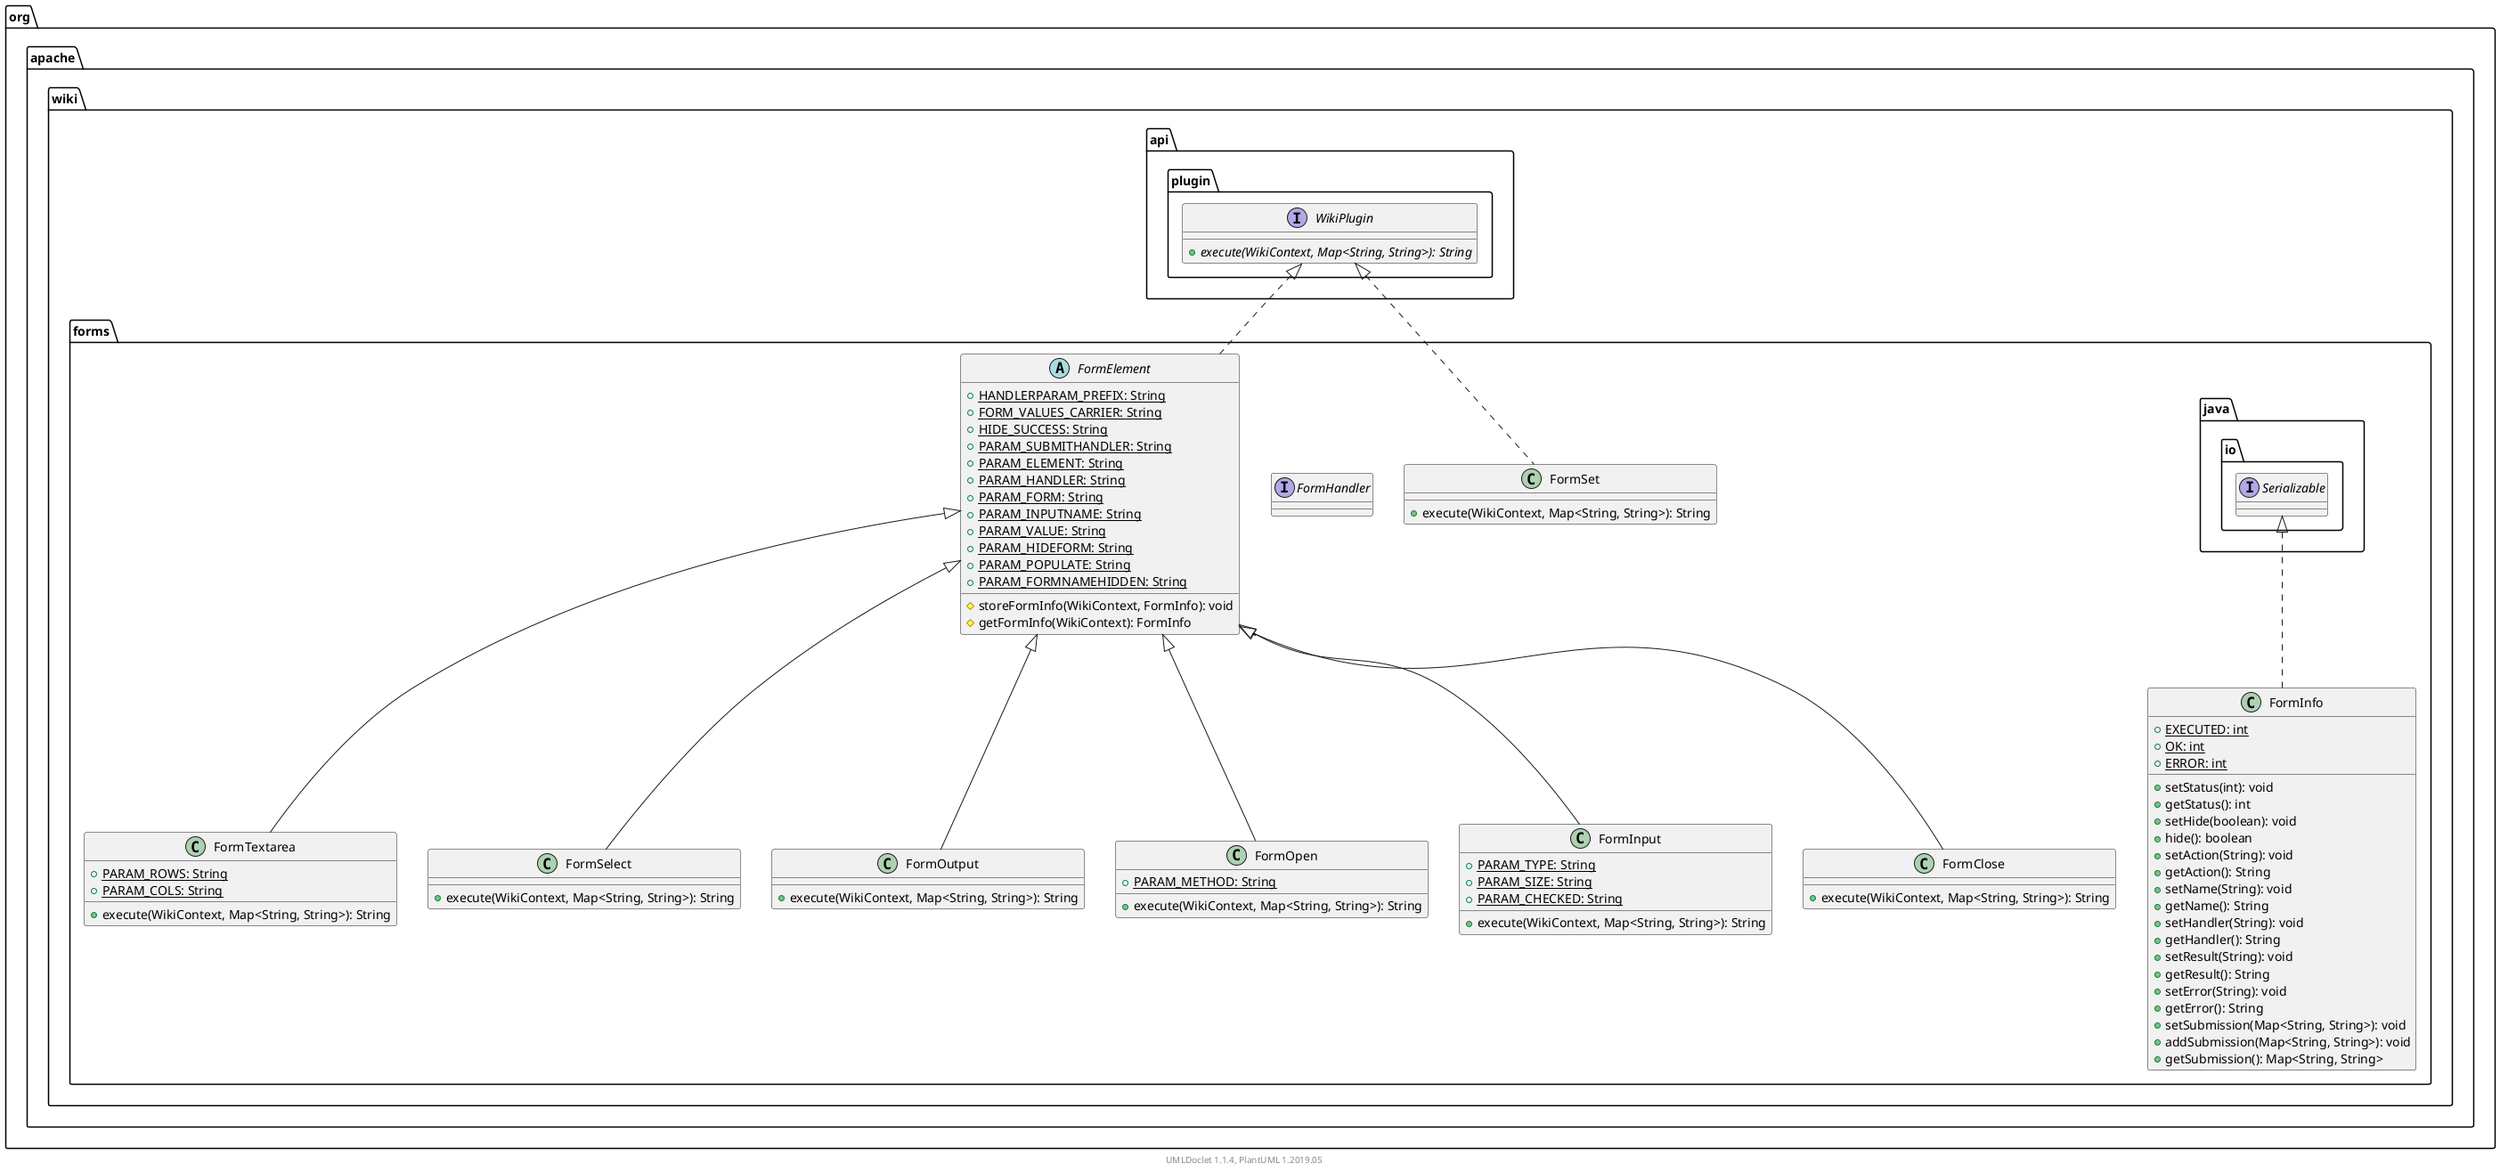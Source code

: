 @startuml

    namespace org.apache.wiki.forms {

        class FormTextarea [[FormTextarea.html]] {
            {static} +PARAM_ROWS: String
            {static} +PARAM_COLS: String
            +execute(WikiContext, Map<String, String>): String
        }

        class FormSet [[FormSet.html]] {
            +execute(WikiContext, Map<String, String>): String
        }

        class FormSelect [[FormSelect.html]] {
            +execute(WikiContext, Map<String, String>): String
        }

        class FormOutput [[FormOutput.html]] {
            +execute(WikiContext, Map<String, String>): String
        }

        class FormOpen [[FormOpen.html]] {
            {static} +PARAM_METHOD: String
            +execute(WikiContext, Map<String, String>): String
        }

        class FormInput [[FormInput.html]] {
            {static} +PARAM_TYPE: String
            {static} +PARAM_SIZE: String
            {static} +PARAM_CHECKED: String
            +execute(WikiContext, Map<String, String>): String
        }

        class FormInfo [[FormInfo.html]] {
            {static} +EXECUTED: int
            {static} +OK: int
            {static} +ERROR: int
            +setStatus(int): void
            +getStatus(): int
            +setHide(boolean): void
            +hide(): boolean
            +setAction(String): void
            +getAction(): String
            +setName(String): void
            +getName(): String
            +setHandler(String): void
            +getHandler(): String
            +setResult(String): void
            +getResult(): String
            +setError(String): void
            +getError(): String
            +setSubmission(Map<String, String>): void
            +addSubmission(Map<String, String>): void
            +getSubmission(): Map<String, String>
        }

        interface FormHandler [[FormHandler.html]] {
        }

        abstract class FormElement [[FormElement.html]] {
            {static} +HANDLERPARAM_PREFIX: String
            {static} +FORM_VALUES_CARRIER: String
            {static} +HIDE_SUCCESS: String
            {static} +PARAM_SUBMITHANDLER: String
            {static} +PARAM_ELEMENT: String
            {static} +PARAM_HANDLER: String
            {static} +PARAM_FORM: String
            {static} +PARAM_INPUTNAME: String
            {static} +PARAM_VALUE: String
            {static} +PARAM_HIDEFORM: String
            {static} +PARAM_POPULATE: String
            {static} +PARAM_FORMNAMEHIDDEN: String
            #storeFormInfo(WikiContext, FormInfo): void
            #getFormInfo(WikiContext): FormInfo
        }

        class FormClose [[FormClose.html]] {
            +execute(WikiContext, Map<String, String>): String
        }

        FormElement <|-- FormTextarea

        interface org.apache.wiki.api.plugin.WikiPlugin {
            {abstract} +execute(WikiContext, Map<String, String>): String
        }
        org.apache.wiki.api.plugin.WikiPlugin <|.. FormSet

        FormElement <|-- FormSelect

        FormElement <|-- FormOutput

        FormElement <|-- FormOpen

        FormElement <|-- FormInput

        interface java.io.Serializable
        java.io.Serializable <|.. FormInfo

        org.apache.wiki.api.plugin.WikiPlugin <|.. FormElement

        FormElement <|-- FormClose

    }


    center footer UMLDoclet 1.1.4, PlantUML 1.2019.05
@enduml
